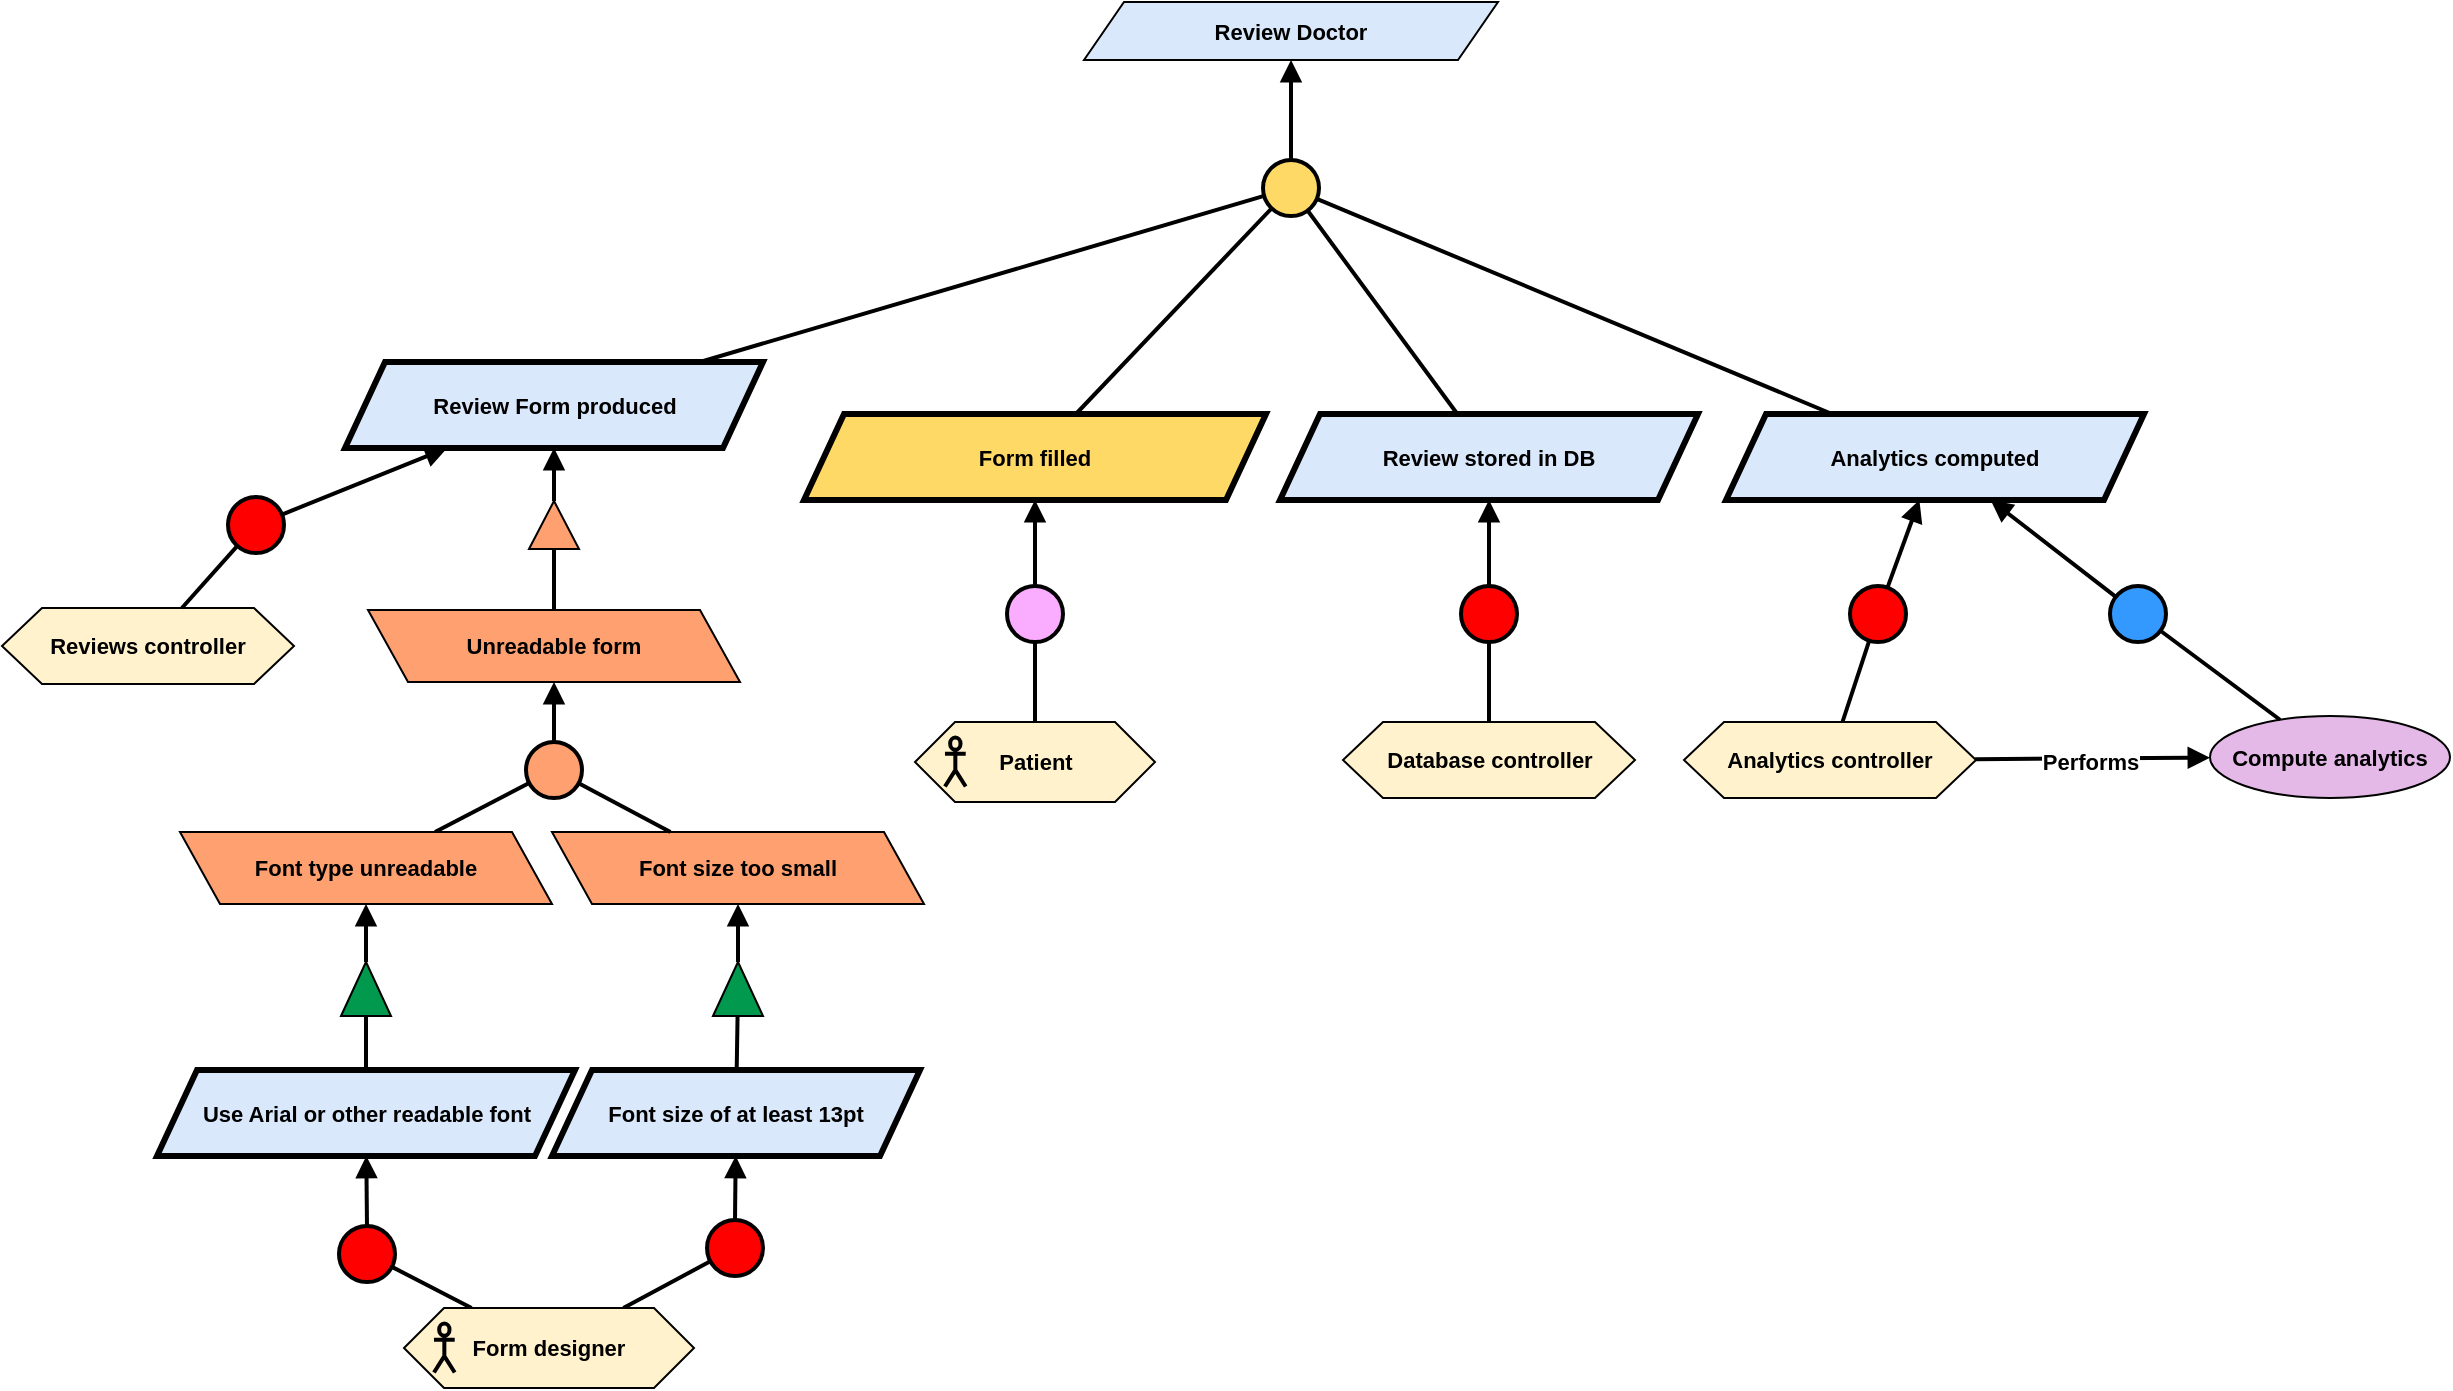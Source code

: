 <mxfile version="24.2.7" type="github">
  <diagram name="Page-1" id="QZbvU5UdVqbodoA97YqL">
    <mxGraphModel dx="3259" dy="716" grid="0" gridSize="10" guides="1" tooltips="1" connect="1" arrows="1" fold="1" page="0" pageScale="1" pageWidth="827" pageHeight="1169" math="0" shadow="0">
      <root>
        <mxCell id="0" />
        <mxCell id="1" parent="0" />
        <mxCell id="QZN1cMEf-9EO_mcpa69U-1" value="&lt;b&gt;Review Doctor&lt;/b&gt;" style="shape=parallelogram;perimeter=parallelogramPerimeter;whiteSpace=wrap;html=1;fixedSize=1;fillColor=#dae8fc;strokeColor=#000000;fontFamily=Helvetica;fontSize=11;fontColor=default;labelBackgroundColor=none;" parent="1" vertex="1">
          <mxGeometry x="-1150" y="324" width="207" height="29" as="geometry" />
        </mxCell>
        <mxCell id="GDvIqiIspNc1gY_K4FjV-1" value="" style="ellipse;whiteSpace=wrap;html=1;aspect=fixed;fillColor=#FFD966;strokeWidth=2;" parent="1" vertex="1">
          <mxGeometry x="-1060.5" y="403" width="28" height="28" as="geometry" />
        </mxCell>
        <mxCell id="GDvIqiIspNc1gY_K4FjV-2" value="" style="endArrow=block;html=1;rounded=0;endFill=1;strokeWidth=2;" parent="1" source="GDvIqiIspNc1gY_K4FjV-1" target="QZN1cMEf-9EO_mcpa69U-1" edge="1">
          <mxGeometry width="50" height="50" relative="1" as="geometry">
            <mxPoint x="-1044.505" y="424.972" as="sourcePoint" />
            <mxPoint x="-1048.5" y="380" as="targetPoint" />
          </mxGeometry>
        </mxCell>
        <mxCell id="GDvIqiIspNc1gY_K4FjV-3" value="" style="endArrow=none;html=1;rounded=0;strokeWidth=2;" parent="1" source="GDvIqiIspNc1gY_K4FjV-4" target="GDvIqiIspNc1gY_K4FjV-1" edge="1">
          <mxGeometry width="50" height="50" relative="1" as="geometry">
            <mxPoint x="-676.5" y="484" as="sourcePoint" />
            <mxPoint x="-651.5" y="420" as="targetPoint" />
          </mxGeometry>
        </mxCell>
        <mxCell id="GDvIqiIspNc1gY_K4FjV-4" value="&lt;b&gt;Review Form produced&lt;/b&gt;" style="shape=parallelogram;perimeter=parallelogramPerimeter;whiteSpace=wrap;html=1;fixedSize=1;fillColor=#dae8fc;strokeColor=#000000;strokeWidth=3;fontFamily=Helvetica;fontSize=11;fontColor=default;labelBackgroundColor=none;" parent="1" vertex="1">
          <mxGeometry x="-1519.5" y="504" width="209" height="43" as="geometry" />
        </mxCell>
        <mxCell id="GDvIqiIspNc1gY_K4FjV-5" value="&lt;b&gt;Review stored in DB&lt;/b&gt;" style="shape=parallelogram;perimeter=parallelogramPerimeter;whiteSpace=wrap;html=1;fixedSize=1;fillColor=#dae8fc;strokeColor=#000000;strokeWidth=3;fontFamily=Helvetica;fontSize=11;fontColor=default;labelBackgroundColor=none;" parent="1" vertex="1">
          <mxGeometry x="-1052" y="530" width="209" height="43" as="geometry" />
        </mxCell>
        <mxCell id="GDvIqiIspNc1gY_K4FjV-6" value="&lt;b&gt;Form filled&lt;/b&gt;" style="shape=parallelogram;perimeter=parallelogramPerimeter;whiteSpace=wrap;html=1;fixedSize=1;fillColor=#FFD966;strokeColor=#000000;strokeWidth=3;fontFamily=Helvetica;fontSize=11;fontColor=default;labelBackgroundColor=none;" parent="1" vertex="1">
          <mxGeometry x="-1290" y="530" width="231" height="43" as="geometry" />
        </mxCell>
        <mxCell id="GDvIqiIspNc1gY_K4FjV-10" value="" style="group" parent="1" vertex="1" connectable="0">
          <mxGeometry x="-1234.5" y="684" width="120" height="40" as="geometry" />
        </mxCell>
        <mxCell id="GDvIqiIspNc1gY_K4FjV-11" value="&lt;div&gt;&lt;b&gt;Patient&lt;/b&gt;&lt;/div&gt;" style="shape=hexagon;perimeter=hexagonPerimeter2;whiteSpace=wrap;html=1;fixedSize=1;fillColor=#FFF2CC;fontFamily=Helvetica;fontSize=11;fontColor=default;labelBackgroundColor=none;" parent="GDvIqiIspNc1gY_K4FjV-10" vertex="1">
          <mxGeometry width="120" height="40" as="geometry" />
        </mxCell>
        <mxCell id="GDvIqiIspNc1gY_K4FjV-12" value="" style="shape=umlActor;verticalLabelPosition=bottom;verticalAlign=top;html=1;outlineConnect=0;fillColor=none;strokeWidth=2;fontFamily=Helvetica;fontSize=11;fontColor=default;labelBackgroundColor=default;" parent="GDvIqiIspNc1gY_K4FjV-10" vertex="1">
          <mxGeometry x="14.983" y="7.75" width="10.373" height="24.5" as="geometry" />
        </mxCell>
        <mxCell id="GDvIqiIspNc1gY_K4FjV-13" value="" style="ellipse;whiteSpace=wrap;html=1;aspect=fixed;fillColor=#FAADFF;strokeWidth=2;fontFamily=Helvetica;fontSize=11;fontColor=default;labelBackgroundColor=default;" parent="1" vertex="1">
          <mxGeometry x="-1188.5" y="616" width="28" height="28" as="geometry" />
        </mxCell>
        <mxCell id="GDvIqiIspNc1gY_K4FjV-14" value="" style="endArrow=block;html=1;rounded=0;endFill=1;strokeWidth=2;strokeColor=default;align=center;verticalAlign=middle;fontFamily=Helvetica;fontSize=11;fontColor=default;labelBackgroundColor=default;" parent="1" source="GDvIqiIspNc1gY_K4FjV-13" target="GDvIqiIspNc1gY_K4FjV-6" edge="1">
          <mxGeometry width="50" height="50" relative="1" as="geometry">
            <mxPoint x="-1104.005" y="571.972" as="sourcePoint" />
            <mxPoint x="-1108" y="527" as="targetPoint" />
          </mxGeometry>
        </mxCell>
        <mxCell id="GDvIqiIspNc1gY_K4FjV-15" value="" style="endArrow=none;html=1;rounded=0;strokeWidth=2;strokeColor=default;align=center;verticalAlign=middle;fontFamily=Helvetica;fontSize=11;fontColor=default;labelBackgroundColor=default;" parent="1" source="GDvIqiIspNc1gY_K4FjV-11" target="GDvIqiIspNc1gY_K4FjV-13" edge="1">
          <mxGeometry width="50" height="50" relative="1" as="geometry">
            <mxPoint x="-1105" y="634" as="sourcePoint" />
            <mxPoint x="-1080" y="570" as="targetPoint" />
          </mxGeometry>
        </mxCell>
        <mxCell id="GDvIqiIspNc1gY_K4FjV-17" value="" style="endArrow=none;html=1;rounded=0;strokeWidth=2;" parent="1" source="GDvIqiIspNc1gY_K4FjV-5" target="GDvIqiIspNc1gY_K4FjV-1" edge="1">
          <mxGeometry width="50" height="50" relative="1" as="geometry">
            <mxPoint x="-1036" y="539" as="sourcePoint" />
            <mxPoint x="-1036" y="441" as="targetPoint" />
          </mxGeometry>
        </mxCell>
        <mxCell id="GDvIqiIspNc1gY_K4FjV-19" value="&lt;div&gt;&lt;b&gt;Database controller&lt;/b&gt;&lt;/div&gt;" style="shape=hexagon;perimeter=hexagonPerimeter2;whiteSpace=wrap;html=1;fixedSize=1;fillColor=#FFF2CC;fontFamily=Helvetica;fontSize=11;fontColor=default;labelBackgroundColor=none;" parent="1" vertex="1">
          <mxGeometry x="-1020.5" y="684" width="146" height="38" as="geometry" />
        </mxCell>
        <mxCell id="GDvIqiIspNc1gY_K4FjV-20" value="" style="ellipse;whiteSpace=wrap;html=1;aspect=fixed;fillColor=#FF0000;strokeWidth=2;" parent="1" vertex="1">
          <mxGeometry x="-961.5" y="616" width="28" height="28" as="geometry" />
        </mxCell>
        <mxCell id="GDvIqiIspNc1gY_K4FjV-21" value="" style="endArrow=block;html=1;rounded=0;endFill=1;strokeWidth=2;" parent="1" source="GDvIqiIspNc1gY_K4FjV-20" target="GDvIqiIspNc1gY_K4FjV-5" edge="1">
          <mxGeometry width="50" height="50" relative="1" as="geometry">
            <mxPoint x="-1127.005" y="801.972" as="sourcePoint" />
            <mxPoint x="-1131" y="757" as="targetPoint" />
          </mxGeometry>
        </mxCell>
        <mxCell id="GDvIqiIspNc1gY_K4FjV-22" value="" style="endArrow=none;html=1;rounded=0;strokeWidth=2;" parent="1" source="GDvIqiIspNc1gY_K4FjV-19" target="GDvIqiIspNc1gY_K4FjV-20" edge="1">
          <mxGeometry width="50" height="50" relative="1" as="geometry">
            <mxPoint x="-1128" y="864" as="sourcePoint" />
            <mxPoint x="-1103" y="800" as="targetPoint" />
          </mxGeometry>
        </mxCell>
        <mxCell id="GDvIqiIspNc1gY_K4FjV-23" value="&lt;b&gt;Analytics computed&lt;/b&gt;" style="shape=parallelogram;perimeter=parallelogramPerimeter;whiteSpace=wrap;html=1;fixedSize=1;fillColor=#dae8fc;strokeColor=#000000;strokeWidth=3;fontFamily=Helvetica;fontSize=11;fontColor=default;labelBackgroundColor=none;" parent="1" vertex="1">
          <mxGeometry x="-829" y="530" width="209" height="43" as="geometry" />
        </mxCell>
        <mxCell id="GDvIqiIspNc1gY_K4FjV-25" value="" style="endArrow=none;html=1;rounded=0;strokeWidth=2;" parent="1" source="GDvIqiIspNc1gY_K4FjV-6" target="GDvIqiIspNc1gY_K4FjV-1" edge="1">
          <mxGeometry width="50" height="50" relative="1" as="geometry">
            <mxPoint x="-1232" y="539" as="sourcePoint" />
            <mxPoint x="-1049" y="434" as="targetPoint" />
          </mxGeometry>
        </mxCell>
        <mxCell id="GDvIqiIspNc1gY_K4FjV-26" value="" style="endArrow=none;html=1;rounded=0;strokeWidth=2;" parent="1" source="GDvIqiIspNc1gY_K4FjV-23" target="GDvIqiIspNc1gY_K4FjV-1" edge="1">
          <mxGeometry width="50" height="50" relative="1" as="geometry">
            <mxPoint x="-820" y="539" as="sourcePoint" />
            <mxPoint x="-1024" y="433" as="targetPoint" />
          </mxGeometry>
        </mxCell>
        <mxCell id="GDvIqiIspNc1gY_K4FjV-31" value="&lt;div&gt;&lt;b&gt;Analytics controller&lt;/b&gt;&lt;/div&gt;" style="shape=hexagon;perimeter=hexagonPerimeter2;whiteSpace=wrap;html=1;fixedSize=1;fillColor=#FFF2CC;fontFamily=Helvetica;fontSize=11;fontColor=default;labelBackgroundColor=none;" parent="1" vertex="1">
          <mxGeometry x="-850" y="684" width="146" height="38" as="geometry" />
        </mxCell>
        <mxCell id="GDvIqiIspNc1gY_K4FjV-32" value="" style="ellipse;whiteSpace=wrap;html=1;aspect=fixed;fillColor=#FF0000;strokeWidth=2;" parent="1" vertex="1">
          <mxGeometry x="-767" y="616" width="28" height="28" as="geometry" />
        </mxCell>
        <mxCell id="GDvIqiIspNc1gY_K4FjV-33" value="" style="endArrow=block;html=1;rounded=0;endFill=1;strokeWidth=2;" parent="1" source="GDvIqiIspNc1gY_K4FjV-32" target="GDvIqiIspNc1gY_K4FjV-23" edge="1">
          <mxGeometry width="50" height="50" relative="1" as="geometry">
            <mxPoint x="-899.505" y="803.972" as="sourcePoint" />
            <mxPoint x="-719.5" y="575" as="targetPoint" />
          </mxGeometry>
        </mxCell>
        <mxCell id="GDvIqiIspNc1gY_K4FjV-34" value="" style="endArrow=none;html=1;rounded=0;strokeWidth=2;" parent="1" source="GDvIqiIspNc1gY_K4FjV-31" target="GDvIqiIspNc1gY_K4FjV-32" edge="1">
          <mxGeometry width="50" height="50" relative="1" as="geometry">
            <mxPoint x="-900.5" y="866" as="sourcePoint" />
            <mxPoint x="-875.5" y="802" as="targetPoint" />
          </mxGeometry>
        </mxCell>
        <mxCell id="GDvIqiIspNc1gY_K4FjV-35" value="&lt;div&gt;&lt;b&gt;Reviews controller&lt;/b&gt;&lt;/div&gt;" style="shape=hexagon;perimeter=hexagonPerimeter2;whiteSpace=wrap;html=1;fixedSize=1;fillColor=#FFF2CC;fontFamily=Helvetica;fontSize=11;fontColor=default;labelBackgroundColor=none;" parent="1" vertex="1">
          <mxGeometry x="-1691" y="627" width="146" height="38" as="geometry" />
        </mxCell>
        <mxCell id="GDvIqiIspNc1gY_K4FjV-36" value="" style="ellipse;whiteSpace=wrap;html=1;aspect=fixed;fillColor=#FF0000;strokeWidth=2;" parent="1" vertex="1">
          <mxGeometry x="-1578" y="571.5" width="28" height="28" as="geometry" />
        </mxCell>
        <mxCell id="GDvIqiIspNc1gY_K4FjV-37" value="" style="endArrow=block;html=1;rounded=0;endFill=1;strokeWidth=2;" parent="1" source="GDvIqiIspNc1gY_K4FjV-36" target="GDvIqiIspNc1gY_K4FjV-4" edge="1">
          <mxGeometry width="50" height="50" relative="1" as="geometry">
            <mxPoint x="-1227.505" y="810.972" as="sourcePoint" />
            <mxPoint x="-1047.5" y="582" as="targetPoint" />
          </mxGeometry>
        </mxCell>
        <mxCell id="GDvIqiIspNc1gY_K4FjV-38" value="" style="endArrow=none;html=1;rounded=0;strokeWidth=2;" parent="1" source="GDvIqiIspNc1gY_K4FjV-35" target="GDvIqiIspNc1gY_K4FjV-36" edge="1">
          <mxGeometry width="50" height="50" relative="1" as="geometry">
            <mxPoint x="-1228.5" y="873" as="sourcePoint" />
            <mxPoint x="-1203.5" y="809" as="targetPoint" />
          </mxGeometry>
        </mxCell>
        <mxCell id="B__In8Ob0YahC3zJyNfu-13" value="" style="endArrow=block;html=1;rounded=0;endFill=1;strokeWidth=2;" parent="1" source="B__In8Ob0YahC3zJyNfu-15" target="GDvIqiIspNc1gY_K4FjV-4" edge="1">
          <mxGeometry width="50" height="50" relative="1" as="geometry">
            <mxPoint x="-1252" y="453" as="sourcePoint" />
            <mxPoint x="-1261" y="421" as="targetPoint" />
          </mxGeometry>
        </mxCell>
        <mxCell id="B__In8Ob0YahC3zJyNfu-14" value="" style="endArrow=none;html=1;rounded=0;strokeWidth=2;" parent="1" source="B__In8Ob0YahC3zJyNfu-18" target="B__In8Ob0YahC3zJyNfu-15" edge="1">
          <mxGeometry width="50" height="50" relative="1" as="geometry">
            <mxPoint x="-1409.901" y="599.579" as="sourcePoint" />
            <mxPoint x="-1338" y="482" as="targetPoint" />
          </mxGeometry>
        </mxCell>
        <mxCell id="B__In8Ob0YahC3zJyNfu-15" value="" style="triangle;whiteSpace=wrap;html=1;rotation=-90;fillColor=#FFA070;" parent="1" vertex="1">
          <mxGeometry x="-1427" y="573" width="24" height="25" as="geometry" />
        </mxCell>
        <mxCell id="B__In8Ob0YahC3zJyNfu-18" value="Unreadable form" style="shape=parallelogram;perimeter=parallelogramPerimeter;whiteSpace=wrap;html=1;fixedSize=1;fillColor=#FFA070;fontStyle=1;fontFamily=Helvetica;fontSize=11;fontColor=default;labelBackgroundColor=none;flipH=1;flipV=0;" parent="1" vertex="1">
          <mxGeometry x="-1508" y="628" width="186" height="36" as="geometry" />
        </mxCell>
        <mxCell id="B__In8Ob0YahC3zJyNfu-19" value="Font size too small" style="shape=parallelogram;perimeter=parallelogramPerimeter;whiteSpace=wrap;html=1;fixedSize=1;fillColor=#FFA070;fontStyle=1;fontFamily=Helvetica;fontSize=11;fontColor=default;labelBackgroundColor=none;flipH=1;flipV=0;" parent="1" vertex="1">
          <mxGeometry x="-1416" y="739" width="186" height="36" as="geometry" />
        </mxCell>
        <mxCell id="B__In8Ob0YahC3zJyNfu-22" value="" style="ellipse;whiteSpace=wrap;html=1;aspect=fixed;fillColor=#FFA070;strokeWidth=2;" parent="1" vertex="1">
          <mxGeometry x="-1429" y="694" width="28" height="28" as="geometry" />
        </mxCell>
        <mxCell id="B__In8Ob0YahC3zJyNfu-23" value="" style="endArrow=block;html=1;rounded=0;endFill=1;strokeWidth=2;" parent="1" source="B__In8Ob0YahC3zJyNfu-22" target="B__In8Ob0YahC3zJyNfu-18" edge="1">
          <mxGeometry width="50" height="50" relative="1" as="geometry">
            <mxPoint x="-1049.005" y="698.972" as="sourcePoint" />
            <mxPoint x="-1053" y="654" as="targetPoint" />
          </mxGeometry>
        </mxCell>
        <mxCell id="B__In8Ob0YahC3zJyNfu-24" value="" style="endArrow=none;html=1;rounded=0;strokeWidth=2;" parent="1" source="B__In8Ob0YahC3zJyNfu-19" target="B__In8Ob0YahC3zJyNfu-22" edge="1">
          <mxGeometry width="50" height="50" relative="1" as="geometry">
            <mxPoint x="-1050" y="761" as="sourcePoint" />
            <mxPoint x="-1025" y="697" as="targetPoint" />
          </mxGeometry>
        </mxCell>
        <mxCell id="B__In8Ob0YahC3zJyNfu-26" value="" style="endArrow=none;html=1;rounded=0;strokeWidth=2;" parent="1" source="B__In8Ob0YahC3zJyNfu-33" target="B__In8Ob0YahC3zJyNfu-22" edge="1">
          <mxGeometry width="50" height="50" relative="1" as="geometry">
            <mxPoint x="-1166.076" y="739" as="sourcePoint" />
            <mxPoint x="-1223" y="715" as="targetPoint" />
          </mxGeometry>
        </mxCell>
        <mxCell id="B__In8Ob0YahC3zJyNfu-29" value="&lt;b&gt;Font size of at least 13pt&lt;/b&gt;" style="shape=parallelogram;perimeter=parallelogramPerimeter;whiteSpace=wrap;html=1;fixedSize=1;fillColor=#dae8fc;strokeColor=#000000;strokeWidth=3;fontFamily=Helvetica;fontSize=11;fontColor=default;labelBackgroundColor=none;" parent="1" vertex="1">
          <mxGeometry x="-1416" y="858" width="184" height="43" as="geometry" />
        </mxCell>
        <mxCell id="B__In8Ob0YahC3zJyNfu-30" value="" style="endArrow=block;html=1;rounded=0;endFill=1;strokeWidth=2;" parent="1" source="B__In8Ob0YahC3zJyNfu-32" target="B__In8Ob0YahC3zJyNfu-19" edge="1">
          <mxGeometry width="50" height="50" relative="1" as="geometry">
            <mxPoint x="-1207" y="773" as="sourcePoint" />
            <mxPoint x="-1318" y="775.0" as="targetPoint" />
          </mxGeometry>
        </mxCell>
        <mxCell id="B__In8Ob0YahC3zJyNfu-31" value="" style="endArrow=none;html=1;rounded=0;strokeWidth=2;" parent="1" source="B__In8Ob0YahC3zJyNfu-29" target="B__In8Ob0YahC3zJyNfu-32" edge="1">
          <mxGeometry width="50" height="50" relative="1" as="geometry">
            <mxPoint x="-1215" y="847" as="sourcePoint" />
            <mxPoint x="-1216.756" y="807.998" as="targetPoint" />
          </mxGeometry>
        </mxCell>
        <mxCell id="B__In8Ob0YahC3zJyNfu-32" value="" style="triangle;whiteSpace=wrap;html=1;rotation=-90;fillColor=#00994D;" parent="1" vertex="1">
          <mxGeometry x="-1336.5" y="805" width="27" height="25" as="geometry" />
        </mxCell>
        <mxCell id="B__In8Ob0YahC3zJyNfu-33" value="Font type unreadable" style="shape=parallelogram;perimeter=parallelogramPerimeter;whiteSpace=wrap;html=1;fixedSize=1;fillColor=#FFA070;fontStyle=1;fontFamily=Helvetica;fontSize=11;fontColor=default;labelBackgroundColor=none;flipH=1;flipV=0;" parent="1" vertex="1">
          <mxGeometry x="-1602" y="739" width="186" height="36" as="geometry" />
        </mxCell>
        <mxCell id="B__In8Ob0YahC3zJyNfu-34" value="&lt;b&gt;Use Arial or other readable font&lt;/b&gt;" style="shape=parallelogram;perimeter=parallelogramPerimeter;whiteSpace=wrap;html=1;fixedSize=1;fillColor=#dae8fc;strokeColor=#000000;strokeWidth=3;fontFamily=Helvetica;fontSize=11;fontColor=default;labelBackgroundColor=none;" parent="1" vertex="1">
          <mxGeometry x="-1613.5" y="858" width="209" height="43" as="geometry" />
        </mxCell>
        <mxCell id="B__In8Ob0YahC3zJyNfu-35" value="" style="endArrow=block;html=1;rounded=0;endFill=1;strokeWidth=2;" parent="1" source="B__In8Ob0YahC3zJyNfu-37" target="B__In8Ob0YahC3zJyNfu-33" edge="1">
          <mxGeometry width="50" height="50" relative="1" as="geometry">
            <mxPoint x="-1421" y="777" as="sourcePoint" />
            <mxPoint x="-1532" y="779" as="targetPoint" />
          </mxGeometry>
        </mxCell>
        <mxCell id="B__In8Ob0YahC3zJyNfu-36" value="" style="endArrow=none;html=1;rounded=0;strokeWidth=2;" parent="1" source="B__In8Ob0YahC3zJyNfu-34" target="B__In8Ob0YahC3zJyNfu-37" edge="1">
          <mxGeometry width="50" height="50" relative="1" as="geometry">
            <mxPoint x="-1429" y="851" as="sourcePoint" />
            <mxPoint x="-1430.756" y="811.998" as="targetPoint" />
          </mxGeometry>
        </mxCell>
        <mxCell id="B__In8Ob0YahC3zJyNfu-37" value="" style="triangle;whiteSpace=wrap;html=1;rotation=-90;fillColor=#00994D;" parent="1" vertex="1">
          <mxGeometry x="-1522.5" y="805" width="27" height="25" as="geometry" />
        </mxCell>
        <mxCell id="B__In8Ob0YahC3zJyNfu-42" value="" style="ellipse;whiteSpace=wrap;html=1;aspect=fixed;fillColor=#FF0000;strokeWidth=2;" parent="1" vertex="1">
          <mxGeometry x="-1522.5" y="936" width="28" height="28" as="geometry" />
        </mxCell>
        <mxCell id="B__In8Ob0YahC3zJyNfu-43" value="" style="endArrow=block;html=1;rounded=0;endFill=1;strokeWidth=2;" parent="1" source="B__In8Ob0YahC3zJyNfu-42" target="B__In8Ob0YahC3zJyNfu-34" edge="1">
          <mxGeometry width="50" height="50" relative="1" as="geometry">
            <mxPoint x="-1482.005" y="973.972" as="sourcePoint" />
            <mxPoint x="-1486" y="929" as="targetPoint" />
          </mxGeometry>
        </mxCell>
        <mxCell id="B__In8Ob0YahC3zJyNfu-44" value="" style="endArrow=none;html=1;rounded=0;strokeWidth=2;" parent="1" source="B__In8Ob0YahC3zJyNfu-49" target="B__In8Ob0YahC3zJyNfu-42" edge="1">
          <mxGeometry width="50" height="50" relative="1" as="geometry">
            <mxPoint x="-1517" y="1024" as="sourcePoint" />
            <mxPoint x="-1458" y="972" as="targetPoint" />
          </mxGeometry>
        </mxCell>
        <mxCell id="B__In8Ob0YahC3zJyNfu-45" value="" style="ellipse;whiteSpace=wrap;html=1;aspect=fixed;fillColor=#FF0000;strokeWidth=2;" parent="1" vertex="1">
          <mxGeometry x="-1338.5" y="933" width="28" height="28" as="geometry" />
        </mxCell>
        <mxCell id="B__In8Ob0YahC3zJyNfu-46" value="" style="endArrow=block;html=1;rounded=0;endFill=1;strokeWidth=2;" parent="1" source="B__In8Ob0YahC3zJyNfu-45" target="B__In8Ob0YahC3zJyNfu-29" edge="1">
          <mxGeometry width="50" height="50" relative="1" as="geometry">
            <mxPoint x="-1385.005" y="905.972" as="sourcePoint" />
            <mxPoint x="-1389" y="861" as="targetPoint" />
          </mxGeometry>
        </mxCell>
        <mxCell id="B__In8Ob0YahC3zJyNfu-47" value="" style="endArrow=none;html=1;rounded=0;strokeWidth=2;" parent="1" source="B__In8Ob0YahC3zJyNfu-49" target="B__In8Ob0YahC3zJyNfu-45" edge="1">
          <mxGeometry width="50" height="50" relative="1" as="geometry">
            <mxPoint x="-1317" y="1025" as="sourcePoint" />
            <mxPoint x="-1361" y="904" as="targetPoint" />
          </mxGeometry>
        </mxCell>
        <mxCell id="B__In8Ob0YahC3zJyNfu-51" value="" style="group" parent="1" vertex="1" connectable="0">
          <mxGeometry x="-1490" y="977" width="145" height="40" as="geometry" />
        </mxCell>
        <mxCell id="B__In8Ob0YahC3zJyNfu-49" value="&lt;b&gt;Form designer&lt;/b&gt;" style="shape=hexagon;perimeter=hexagonPerimeter2;whiteSpace=wrap;html=1;fixedSize=1;fillColor=#FFF2CC;fontFamily=Helvetica;fontSize=11;fontColor=default;labelBackgroundColor=none;" parent="B__In8Ob0YahC3zJyNfu-51" vertex="1">
          <mxGeometry width="145" height="40" as="geometry" />
        </mxCell>
        <mxCell id="B__In8Ob0YahC3zJyNfu-50" value="" style="shape=umlActor;verticalLabelPosition=bottom;verticalAlign=top;html=1;outlineConnect=0;fillColor=none;strokeWidth=2;fontFamily=Helvetica;fontSize=11;fontColor=default;labelBackgroundColor=default;" parent="B__In8Ob0YahC3zJyNfu-51" vertex="1">
          <mxGeometry x="14.983" y="7.75" width="10.373" height="24.5" as="geometry" />
        </mxCell>
        <mxCell id="B__In8Ob0YahC3zJyNfu-56" value="&lt;b&gt;Compute analytics&lt;/b&gt;" style="ellipse;whiteSpace=wrap;html=1;fillColor=#E4B9E7;strokeColor=#000000;fontFamily=Helvetica;fontSize=11;fontColor=default;labelBackgroundColor=none;" parent="1" vertex="1">
          <mxGeometry x="-587" y="681" width="120" height="41" as="geometry" />
        </mxCell>
        <mxCell id="B__In8Ob0YahC3zJyNfu-57" value="" style="endArrow=block;html=1;rounded=0;endFill=1;strokeWidth=2;" parent="1" source="GDvIqiIspNc1gY_K4FjV-31" target="B__In8Ob0YahC3zJyNfu-56" edge="1">
          <mxGeometry width="50" height="50" relative="1" as="geometry">
            <mxPoint x="-707" y="818" as="sourcePoint" />
            <mxPoint x="-706" y="775" as="targetPoint" />
          </mxGeometry>
        </mxCell>
        <mxCell id="B__In8Ob0YahC3zJyNfu-58" value="&lt;b&gt;Performs&lt;/b&gt;" style="edgeLabel;html=1;align=center;verticalAlign=middle;resizable=0;points=[];" parent="B__In8Ob0YahC3zJyNfu-57" vertex="1" connectable="0">
          <mxGeometry x="-0.022" y="-2" relative="1" as="geometry">
            <mxPoint as="offset" />
          </mxGeometry>
        </mxCell>
        <mxCell id="B__In8Ob0YahC3zJyNfu-59" value="" style="ellipse;whiteSpace=wrap;html=1;aspect=fixed;fillColor=#3399FF;strokeWidth=2;" parent="1" vertex="1">
          <mxGeometry x="-637" y="616" width="28" height="28" as="geometry" />
        </mxCell>
        <mxCell id="B__In8Ob0YahC3zJyNfu-60" value="" style="endArrow=block;html=1;rounded=0;endFill=1;strokeWidth=2;" parent="1" source="B__In8Ob0YahC3zJyNfu-59" target="GDvIqiIspNc1gY_K4FjV-23" edge="1">
          <mxGeometry width="50" height="50" relative="1" as="geometry">
            <mxPoint x="-526.005" y="700.972" as="sourcePoint" />
            <mxPoint x="-530" y="656" as="targetPoint" />
          </mxGeometry>
        </mxCell>
        <mxCell id="B__In8Ob0YahC3zJyNfu-61" value="" style="endArrow=none;html=1;rounded=0;strokeWidth=2;" parent="1" source="B__In8Ob0YahC3zJyNfu-56" target="B__In8Ob0YahC3zJyNfu-59" edge="1">
          <mxGeometry width="50" height="50" relative="1" as="geometry">
            <mxPoint x="-527" y="763" as="sourcePoint" />
            <mxPoint x="-502" y="699" as="targetPoint" />
          </mxGeometry>
        </mxCell>
      </root>
    </mxGraphModel>
  </diagram>
</mxfile>
